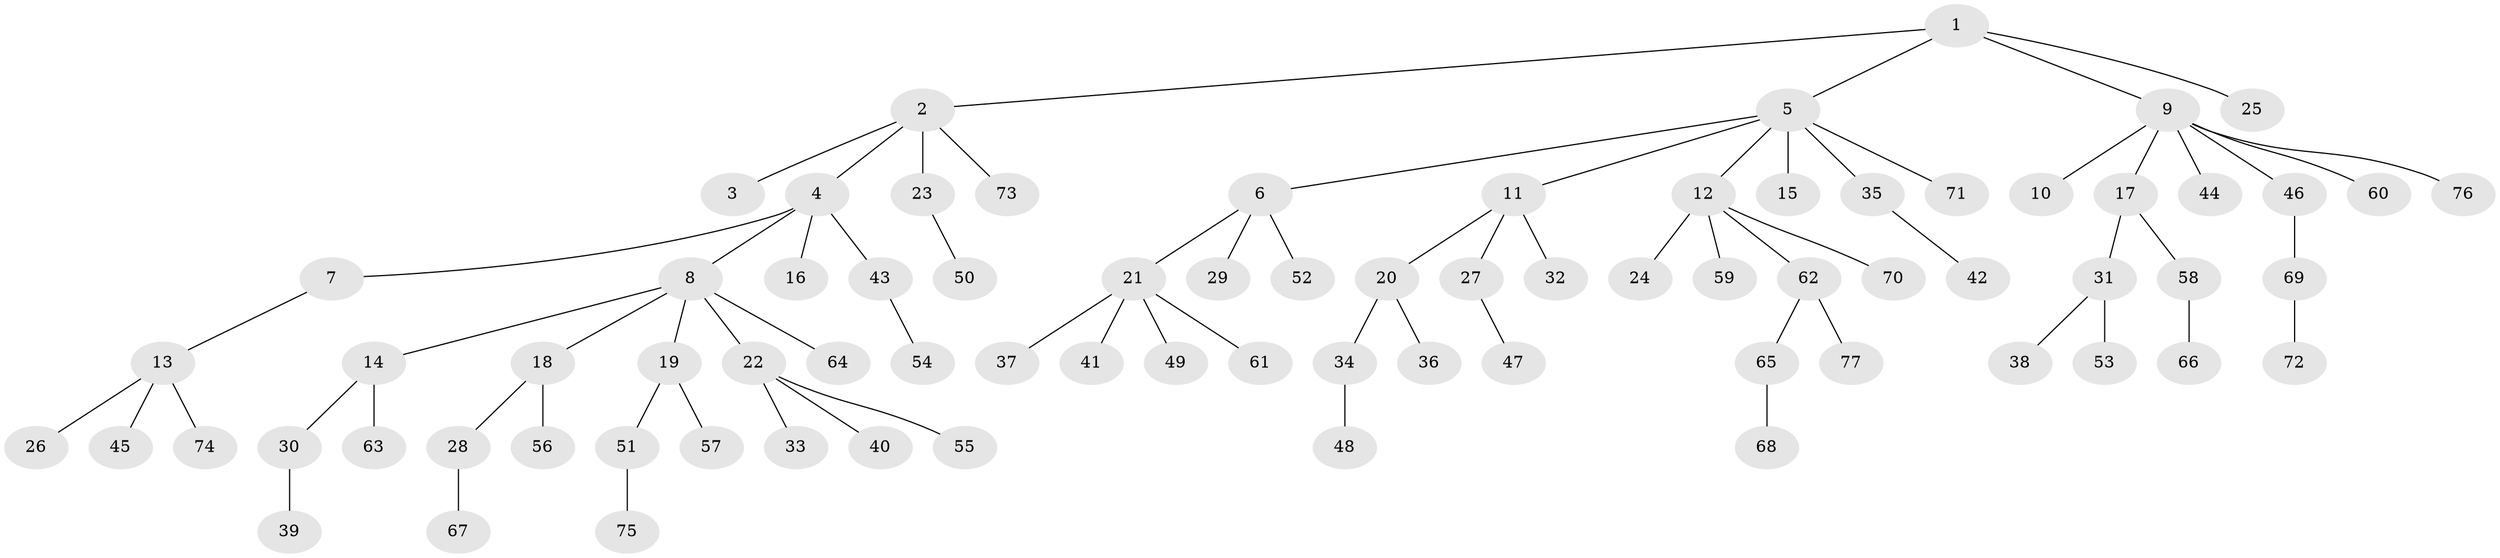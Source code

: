 // Generated by graph-tools (version 1.1) at 2025/11/02/27/25 16:11:26]
// undirected, 77 vertices, 76 edges
graph export_dot {
graph [start="1"]
  node [color=gray90,style=filled];
  1;
  2;
  3;
  4;
  5;
  6;
  7;
  8;
  9;
  10;
  11;
  12;
  13;
  14;
  15;
  16;
  17;
  18;
  19;
  20;
  21;
  22;
  23;
  24;
  25;
  26;
  27;
  28;
  29;
  30;
  31;
  32;
  33;
  34;
  35;
  36;
  37;
  38;
  39;
  40;
  41;
  42;
  43;
  44;
  45;
  46;
  47;
  48;
  49;
  50;
  51;
  52;
  53;
  54;
  55;
  56;
  57;
  58;
  59;
  60;
  61;
  62;
  63;
  64;
  65;
  66;
  67;
  68;
  69;
  70;
  71;
  72;
  73;
  74;
  75;
  76;
  77;
  1 -- 2;
  1 -- 5;
  1 -- 9;
  1 -- 25;
  2 -- 3;
  2 -- 4;
  2 -- 23;
  2 -- 73;
  4 -- 7;
  4 -- 8;
  4 -- 16;
  4 -- 43;
  5 -- 6;
  5 -- 11;
  5 -- 12;
  5 -- 15;
  5 -- 35;
  5 -- 71;
  6 -- 21;
  6 -- 29;
  6 -- 52;
  7 -- 13;
  8 -- 14;
  8 -- 18;
  8 -- 19;
  8 -- 22;
  8 -- 64;
  9 -- 10;
  9 -- 17;
  9 -- 44;
  9 -- 46;
  9 -- 60;
  9 -- 76;
  11 -- 20;
  11 -- 27;
  11 -- 32;
  12 -- 24;
  12 -- 59;
  12 -- 62;
  12 -- 70;
  13 -- 26;
  13 -- 45;
  13 -- 74;
  14 -- 30;
  14 -- 63;
  17 -- 31;
  17 -- 58;
  18 -- 28;
  18 -- 56;
  19 -- 51;
  19 -- 57;
  20 -- 34;
  20 -- 36;
  21 -- 37;
  21 -- 41;
  21 -- 49;
  21 -- 61;
  22 -- 33;
  22 -- 40;
  22 -- 55;
  23 -- 50;
  27 -- 47;
  28 -- 67;
  30 -- 39;
  31 -- 38;
  31 -- 53;
  34 -- 48;
  35 -- 42;
  43 -- 54;
  46 -- 69;
  51 -- 75;
  58 -- 66;
  62 -- 65;
  62 -- 77;
  65 -- 68;
  69 -- 72;
}
